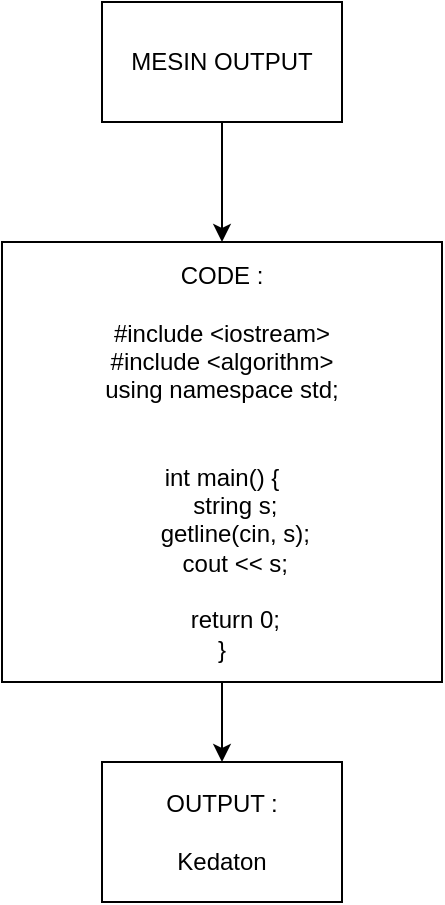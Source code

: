 <mxfile>
    <diagram id="ErqbW2iq7CsKMj1EaG46" name="Page-1">
        <mxGraphModel dx="1105" dy="604" grid="1" gridSize="10" guides="1" tooltips="1" connect="1" arrows="1" fold="1" page="1" pageScale="1" pageWidth="850" pageHeight="1100" math="0" shadow="0">
            <root>
                <mxCell id="0"/>
                <mxCell id="1" parent="0"/>
                <mxCell id="4" style="edgeStyle=none;html=1;exitX=0.5;exitY=1;exitDx=0;exitDy=0;entryX=0.5;entryY=0;entryDx=0;entryDy=0;" edge="1" parent="1" source="2" target="3">
                    <mxGeometry relative="1" as="geometry"/>
                </mxCell>
                <mxCell id="2" value="MESIN OUTPUT" style="rounded=0;whiteSpace=wrap;html=1;" vertex="1" parent="1">
                    <mxGeometry x="320" y="40" width="120" height="60" as="geometry"/>
                </mxCell>
                <mxCell id="7" style="edgeStyle=none;html=1;exitX=0.5;exitY=1;exitDx=0;exitDy=0;entryX=0.5;entryY=0;entryDx=0;entryDy=0;" edge="1" parent="1" source="3" target="5">
                    <mxGeometry relative="1" as="geometry"/>
                </mxCell>
                <mxCell id="3" value="CODE :&lt;br&gt;&lt;br&gt;&lt;div&gt;#include &amp;lt;iostream&amp;gt;&lt;/div&gt;&lt;div&gt;#include &amp;lt;algorithm&amp;gt;&lt;/div&gt;&lt;div&gt;using namespace std;&lt;/div&gt;&lt;div&gt;&lt;br&gt;&lt;/div&gt;&lt;div&gt;&lt;br&gt;&lt;/div&gt;&lt;div&gt;int main() {&lt;/div&gt;&lt;div&gt;&amp;nbsp; &amp;nbsp; string s;&lt;/div&gt;&lt;div&gt;&amp;nbsp; &amp;nbsp; getline(cin, s);&lt;/div&gt;&lt;div&gt;&amp;nbsp; &amp;nbsp; cout &amp;lt;&amp;lt; s;&lt;/div&gt;&lt;div&gt;&amp;nbsp; &amp;nbsp;&amp;nbsp;&lt;/div&gt;&lt;div&gt;&amp;nbsp; &amp;nbsp; return 0;&lt;/div&gt;&lt;div&gt;}&lt;/div&gt;" style="whiteSpace=wrap;html=1;aspect=fixed;" vertex="1" parent="1">
                    <mxGeometry x="270" y="160" width="220" height="220" as="geometry"/>
                </mxCell>
                <mxCell id="5" value="OUTPUT :&lt;br&gt;&lt;br&gt;Kedaton" style="rounded=0;whiteSpace=wrap;html=1;" vertex="1" parent="1">
                    <mxGeometry x="320" y="420" width="120" height="70" as="geometry"/>
                </mxCell>
            </root>
        </mxGraphModel>
    </diagram>
</mxfile>